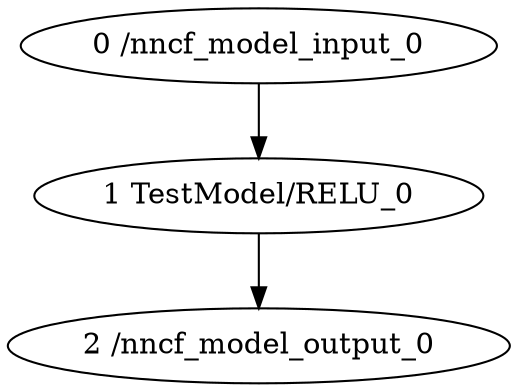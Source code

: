 strict digraph  {
"0 /nncf_model_input_0" [id=0, type=nncf_model_input];
"1 TestModel/RELU_0" [id=1, type=RELU];
"2 /nncf_model_output_0" [id=2, type=nncf_model_output];
"0 /nncf_model_input_0" -> "1 TestModel/RELU_0";
"1 TestModel/RELU_0" -> "2 /nncf_model_output_0";
}
